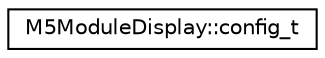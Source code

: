 digraph "Graphical Class Hierarchy"
{
 // LATEX_PDF_SIZE
  edge [fontname="Helvetica",fontsize="10",labelfontname="Helvetica",labelfontsize="10"];
  node [fontname="Helvetica",fontsize="10",shape=record];
  rankdir="LR";
  Node0 [label="M5ModuleDisplay::config_t",height=0.2,width=0.4,color="black", fillcolor="white", style="filled",URL="$d0/def/structM5ModuleDisplay_1_1config__t.html",tooltip=" "];
}
